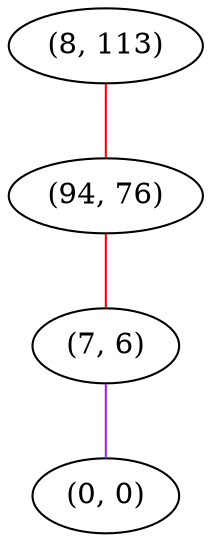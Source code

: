 graph "" {
"(8, 113)";
"(94, 76)";
"(7, 6)";
"(0, 0)";
"(8, 113)" -- "(94, 76)"  [color=red, key=0, weight=1];
"(94, 76)" -- "(7, 6)"  [color=red, key=0, weight=1];
"(7, 6)" -- "(0, 0)"  [color=purple, key=0, weight=4];
}
